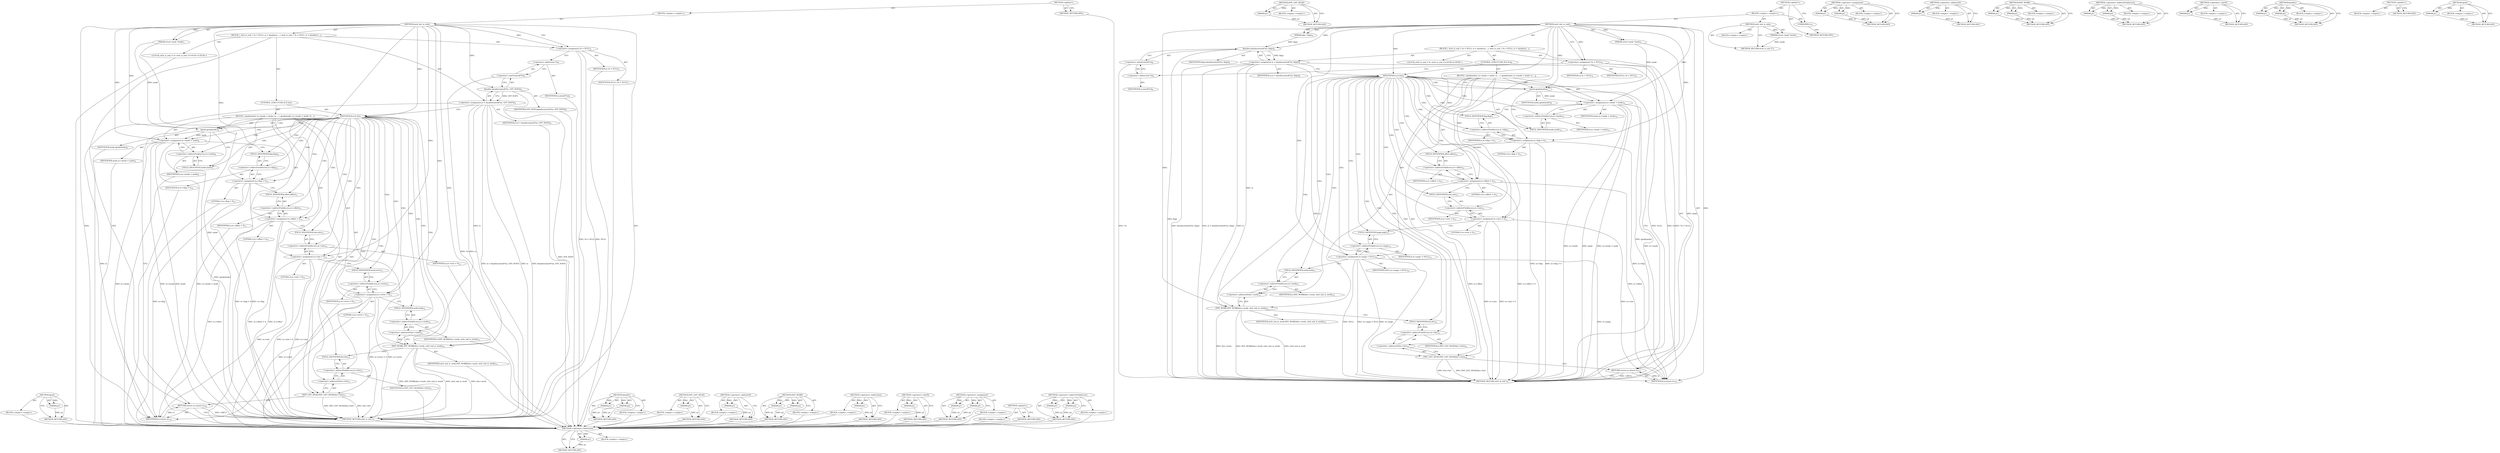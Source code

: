 digraph "igrab" {
vulnerable_106 [label=<(METHOD,igrab)>];
vulnerable_107 [label=<(PARAM,p1)>];
vulnerable_108 [label=<(BLOCK,&lt;empty&gt;,&lt;empty&gt;)>];
vulnerable_109 [label=<(METHOD_RETURN,ANY)>];
vulnerable_6 [label=<(METHOD,&lt;global&gt;)<SUB>1</SUB>>];
vulnerable_7 [label=<(BLOCK,&lt;empty&gt;,&lt;empty&gt;)<SUB>1</SUB>>];
vulnerable_8 [label=<(METHOD,ext4_init_io_end)<SUB>1</SUB>>];
vulnerable_9 [label=<(PARAM,struct inode *inode)<SUB>1</SUB>>];
vulnerable_10 [label=<(BLOCK,{
 	ext4_io_end_t *io = NULL;
 
	io = kmalloc(s...,{
 	ext4_io_end_t *io = NULL;
 
	io = kmalloc(s...)<SUB>2</SUB>>];
vulnerable_11 [label="<(LOCAL,ext4_io_end_t* io: ext4_io_end_t*)<SUB>3</SUB>>"];
vulnerable_12 [label=<(&lt;operator&gt;.assignment,*io = NULL)<SUB>3</SUB>>];
vulnerable_13 [label=<(IDENTIFIER,io,*io = NULL)<SUB>3</SUB>>];
vulnerable_14 [label=<(IDENTIFIER,NULL,*io = NULL)<SUB>3</SUB>>];
vulnerable_15 [label=<(&lt;operator&gt;.assignment,io = kmalloc(sizeof(*io), GFP_NOFS))<SUB>5</SUB>>];
vulnerable_16 [label=<(IDENTIFIER,io,io = kmalloc(sizeof(*io), GFP_NOFS))<SUB>5</SUB>>];
vulnerable_17 [label=<(kmalloc,kmalloc(sizeof(*io), GFP_NOFS))<SUB>5</SUB>>];
vulnerable_18 [label=<(&lt;operator&gt;.sizeOf,sizeof(*io))<SUB>5</SUB>>];
vulnerable_19 [label=<(&lt;operator&gt;.indirection,*io)<SUB>5</SUB>>];
vulnerable_20 [label=<(IDENTIFIER,io,sizeof(*io))<SUB>5</SUB>>];
vulnerable_21 [label=<(IDENTIFIER,GFP_NOFS,kmalloc(sizeof(*io), GFP_NOFS))<SUB>5</SUB>>];
vulnerable_22 [label=<(CONTROL_STRUCTURE,IF,if (io))<SUB>7</SUB>>];
vulnerable_23 [label=<(IDENTIFIER,io,if (io))<SUB>7</SUB>>];
vulnerable_24 [label=<(BLOCK,{
 		igrab(inode);
 		io-&gt;inode = inode;
 		io-...,{
 		igrab(inode);
 		io-&gt;inode = inode;
 		io-...)<SUB>7</SUB>>];
vulnerable_25 [label=<(igrab,igrab(inode))<SUB>8</SUB>>];
vulnerable_26 [label=<(IDENTIFIER,inode,igrab(inode))<SUB>8</SUB>>];
vulnerable_27 [label=<(&lt;operator&gt;.assignment,io-&gt;inode = inode)<SUB>9</SUB>>];
vulnerable_28 [label=<(&lt;operator&gt;.indirectFieldAccess,io-&gt;inode)<SUB>9</SUB>>];
vulnerable_29 [label=<(IDENTIFIER,io,io-&gt;inode = inode)<SUB>9</SUB>>];
vulnerable_30 [label=<(FIELD_IDENTIFIER,inode,inode)<SUB>9</SUB>>];
vulnerable_31 [label=<(IDENTIFIER,inode,io-&gt;inode = inode)<SUB>9</SUB>>];
vulnerable_32 [label=<(&lt;operator&gt;.assignment,io-&gt;flag = 0)<SUB>10</SUB>>];
vulnerable_33 [label=<(&lt;operator&gt;.indirectFieldAccess,io-&gt;flag)<SUB>10</SUB>>];
vulnerable_34 [label=<(IDENTIFIER,io,io-&gt;flag = 0)<SUB>10</SUB>>];
vulnerable_35 [label=<(FIELD_IDENTIFIER,flag,flag)<SUB>10</SUB>>];
vulnerable_36 [label=<(LITERAL,0,io-&gt;flag = 0)<SUB>10</SUB>>];
vulnerable_37 [label=<(&lt;operator&gt;.assignment,io-&gt;offset = 0)<SUB>11</SUB>>];
vulnerable_38 [label=<(&lt;operator&gt;.indirectFieldAccess,io-&gt;offset)<SUB>11</SUB>>];
vulnerable_39 [label=<(IDENTIFIER,io,io-&gt;offset = 0)<SUB>11</SUB>>];
vulnerable_40 [label=<(FIELD_IDENTIFIER,offset,offset)<SUB>11</SUB>>];
vulnerable_41 [label=<(LITERAL,0,io-&gt;offset = 0)<SUB>11</SUB>>];
vulnerable_42 [label=<(&lt;operator&gt;.assignment,io-&gt;size = 0)<SUB>12</SUB>>];
vulnerable_43 [label=<(&lt;operator&gt;.indirectFieldAccess,io-&gt;size)<SUB>12</SUB>>];
vulnerable_44 [label=<(IDENTIFIER,io,io-&gt;size = 0)<SUB>12</SUB>>];
vulnerable_45 [label=<(FIELD_IDENTIFIER,size,size)<SUB>12</SUB>>];
vulnerable_46 [label=<(LITERAL,0,io-&gt;size = 0)<SUB>12</SUB>>];
vulnerable_47 [label=<(&lt;operator&gt;.assignment,io-&gt;error = 0)<SUB>13</SUB>>];
vulnerable_48 [label=<(&lt;operator&gt;.indirectFieldAccess,io-&gt;error)<SUB>13</SUB>>];
vulnerable_49 [label=<(IDENTIFIER,io,io-&gt;error = 0)<SUB>13</SUB>>];
vulnerable_50 [label=<(FIELD_IDENTIFIER,error,error)<SUB>13</SUB>>];
vulnerable_51 [label=<(LITERAL,0,io-&gt;error = 0)<SUB>13</SUB>>];
vulnerable_52 [label=<(INIT_WORK,INIT_WORK(&amp;io-&gt;work, ext4_end_io_work))<SUB>14</SUB>>];
vulnerable_53 [label=<(&lt;operator&gt;.addressOf,&amp;io-&gt;work)<SUB>14</SUB>>];
vulnerable_54 [label=<(&lt;operator&gt;.indirectFieldAccess,io-&gt;work)<SUB>14</SUB>>];
vulnerable_55 [label=<(IDENTIFIER,io,INIT_WORK(&amp;io-&gt;work, ext4_end_io_work))<SUB>14</SUB>>];
vulnerable_56 [label=<(FIELD_IDENTIFIER,work,work)<SUB>14</SUB>>];
vulnerable_57 [label=<(IDENTIFIER,ext4_end_io_work,INIT_WORK(&amp;io-&gt;work, ext4_end_io_work))<SUB>14</SUB>>];
vulnerable_58 [label=<(INIT_LIST_HEAD,INIT_LIST_HEAD(&amp;io-&gt;list))<SUB>15</SUB>>];
vulnerable_59 [label=<(&lt;operator&gt;.addressOf,&amp;io-&gt;list)<SUB>15</SUB>>];
vulnerable_60 [label=<(&lt;operator&gt;.indirectFieldAccess,io-&gt;list)<SUB>15</SUB>>];
vulnerable_61 [label=<(IDENTIFIER,io,INIT_LIST_HEAD(&amp;io-&gt;list))<SUB>15</SUB>>];
vulnerable_62 [label=<(FIELD_IDENTIFIER,list,list)<SUB>15</SUB>>];
vulnerable_63 [label=<(RETURN,return io;,return io;)<SUB>18</SUB>>];
vulnerable_64 [label=<(IDENTIFIER,io,return io;)<SUB>18</SUB>>];
vulnerable_65 [label=<(METHOD_RETURN,ext4_io_end_t)<SUB>1</SUB>>];
vulnerable_67 [label=<(METHOD_RETURN,ANY)<SUB>1</SUB>>];
vulnerable_93 [label=<(METHOD,kmalloc)>];
vulnerable_94 [label=<(PARAM,p1)>];
vulnerable_95 [label=<(PARAM,p2)>];
vulnerable_96 [label=<(BLOCK,&lt;empty&gt;,&lt;empty&gt;)>];
vulnerable_97 [label=<(METHOD_RETURN,ANY)>];
vulnerable_124 [label=<(METHOD,INIT_LIST_HEAD)>];
vulnerable_125 [label=<(PARAM,p1)>];
vulnerable_126 [label=<(BLOCK,&lt;empty&gt;,&lt;empty&gt;)>];
vulnerable_127 [label=<(METHOD_RETURN,ANY)>];
vulnerable_120 [label=<(METHOD,&lt;operator&gt;.addressOf)>];
vulnerable_121 [label=<(PARAM,p1)>];
vulnerable_122 [label=<(BLOCK,&lt;empty&gt;,&lt;empty&gt;)>];
vulnerable_123 [label=<(METHOD_RETURN,ANY)>];
vulnerable_115 [label=<(METHOD,INIT_WORK)>];
vulnerable_116 [label=<(PARAM,p1)>];
vulnerable_117 [label=<(PARAM,p2)>];
vulnerable_118 [label=<(BLOCK,&lt;empty&gt;,&lt;empty&gt;)>];
vulnerable_119 [label=<(METHOD_RETURN,ANY)>];
vulnerable_102 [label=<(METHOD,&lt;operator&gt;.indirection)>];
vulnerable_103 [label=<(PARAM,p1)>];
vulnerable_104 [label=<(BLOCK,&lt;empty&gt;,&lt;empty&gt;)>];
vulnerable_105 [label=<(METHOD_RETURN,ANY)>];
vulnerable_98 [label=<(METHOD,&lt;operator&gt;.sizeOf)>];
vulnerable_99 [label=<(PARAM,p1)>];
vulnerable_100 [label=<(BLOCK,&lt;empty&gt;,&lt;empty&gt;)>];
vulnerable_101 [label=<(METHOD_RETURN,ANY)>];
vulnerable_88 [label=<(METHOD,&lt;operator&gt;.assignment)>];
vulnerable_89 [label=<(PARAM,p1)>];
vulnerable_90 [label=<(PARAM,p2)>];
vulnerable_91 [label=<(BLOCK,&lt;empty&gt;,&lt;empty&gt;)>];
vulnerable_92 [label=<(METHOD_RETURN,ANY)>];
vulnerable_82 [label=<(METHOD,&lt;global&gt;)<SUB>1</SUB>>];
vulnerable_83 [label=<(BLOCK,&lt;empty&gt;,&lt;empty&gt;)>];
vulnerable_84 [label=<(METHOD_RETURN,ANY)>];
vulnerable_110 [label=<(METHOD,&lt;operator&gt;.indirectFieldAccess)>];
vulnerable_111 [label=<(PARAM,p1)>];
vulnerable_112 [label=<(PARAM,p2)>];
vulnerable_113 [label=<(BLOCK,&lt;empty&gt;,&lt;empty&gt;)>];
vulnerable_114 [label=<(METHOD_RETURN,ANY)>];
fixed_111 [label=<(METHOD,&lt;operator&gt;.indirection)>];
fixed_112 [label=<(PARAM,p1)>];
fixed_113 [label=<(BLOCK,&lt;empty&gt;,&lt;empty&gt;)>];
fixed_114 [label=<(METHOD_RETURN,ANY)>];
fixed_133 [label=<(METHOD,INIT_LIST_HEAD)>];
fixed_134 [label=<(PARAM,p1)>];
fixed_135 [label=<(BLOCK,&lt;empty&gt;,&lt;empty&gt;)>];
fixed_136 [label=<(METHOD_RETURN,ANY)>];
fixed_6 [label=<(METHOD,&lt;global&gt;)<SUB>1</SUB>>];
fixed_7 [label=<(BLOCK,&lt;empty&gt;,&lt;empty&gt;)<SUB>1</SUB>>];
fixed_8 [label=<(METHOD,ext4_init_io_end)<SUB>1</SUB>>];
fixed_9 [label=<(PARAM,struct inode *inode)<SUB>1</SUB>>];
fixed_10 [label=<(BLOCK,&lt;empty&gt;,&lt;empty&gt;)>];
fixed_11 [label=<(METHOD_RETURN,ext4_io_end_t*)<SUB>1</SUB>>];
fixed_13 [label=<(UNKNOWN,),))<SUB>1</SUB>>];
fixed_14 [label=<(METHOD,ext4_init_io_end)<SUB>2</SUB>>];
fixed_15 [label=<(PARAM,struct inode *inode)<SUB>2</SUB>>];
fixed_16 [label=<(PARAM,gfp_t flags)<SUB>2</SUB>>];
fixed_17 [label=<(BLOCK,{
 	ext4_io_end_t *io = NULL;
 
	io = kmalloc(s...,{
 	ext4_io_end_t *io = NULL;
 
	io = kmalloc(s...)<SUB>3</SUB>>];
fixed_18 [label="<(LOCAL,ext4_io_end_t* io: ext4_io_end_t*)<SUB>4</SUB>>"];
fixed_19 [label=<(&lt;operator&gt;.assignment,*io = NULL)<SUB>4</SUB>>];
fixed_20 [label=<(IDENTIFIER,io,*io = NULL)<SUB>4</SUB>>];
fixed_21 [label=<(IDENTIFIER,NULL,*io = NULL)<SUB>4</SUB>>];
fixed_22 [label=<(&lt;operator&gt;.assignment,io = kmalloc(sizeof(*io), flags))<SUB>6</SUB>>];
fixed_23 [label=<(IDENTIFIER,io,io = kmalloc(sizeof(*io), flags))<SUB>6</SUB>>];
fixed_24 [label=<(kmalloc,kmalloc(sizeof(*io), flags))<SUB>6</SUB>>];
fixed_25 [label=<(&lt;operator&gt;.sizeOf,sizeof(*io))<SUB>6</SUB>>];
fixed_26 [label=<(&lt;operator&gt;.indirection,*io)<SUB>6</SUB>>];
fixed_27 [label=<(IDENTIFIER,io,sizeof(*io))<SUB>6</SUB>>];
fixed_28 [label=<(IDENTIFIER,flags,kmalloc(sizeof(*io), flags))<SUB>6</SUB>>];
fixed_29 [label=<(CONTROL_STRUCTURE,IF,if (io))<SUB>8</SUB>>];
fixed_30 [label=<(IDENTIFIER,io,if (io))<SUB>8</SUB>>];
fixed_31 [label=<(BLOCK,{
 		igrab(inode);
 		io-&gt;inode = inode;
 		io-...,{
 		igrab(inode);
 		io-&gt;inode = inode;
 		io-...)<SUB>8</SUB>>];
fixed_32 [label=<(igrab,igrab(inode))<SUB>9</SUB>>];
fixed_33 [label=<(IDENTIFIER,inode,igrab(inode))<SUB>9</SUB>>];
fixed_34 [label=<(&lt;operator&gt;.assignment,io-&gt;inode = inode)<SUB>10</SUB>>];
fixed_35 [label=<(&lt;operator&gt;.indirectFieldAccess,io-&gt;inode)<SUB>10</SUB>>];
fixed_36 [label=<(IDENTIFIER,io,io-&gt;inode = inode)<SUB>10</SUB>>];
fixed_37 [label=<(FIELD_IDENTIFIER,inode,inode)<SUB>10</SUB>>];
fixed_38 [label=<(IDENTIFIER,inode,io-&gt;inode = inode)<SUB>10</SUB>>];
fixed_39 [label=<(&lt;operator&gt;.assignment,io-&gt;flag = 0)<SUB>11</SUB>>];
fixed_40 [label=<(&lt;operator&gt;.indirectFieldAccess,io-&gt;flag)<SUB>11</SUB>>];
fixed_41 [label=<(IDENTIFIER,io,io-&gt;flag = 0)<SUB>11</SUB>>];
fixed_42 [label=<(FIELD_IDENTIFIER,flag,flag)<SUB>11</SUB>>];
fixed_43 [label=<(LITERAL,0,io-&gt;flag = 0)<SUB>11</SUB>>];
fixed_44 [label=<(&lt;operator&gt;.assignment,io-&gt;offset = 0)<SUB>12</SUB>>];
fixed_45 [label=<(&lt;operator&gt;.indirectFieldAccess,io-&gt;offset)<SUB>12</SUB>>];
fixed_46 [label=<(IDENTIFIER,io,io-&gt;offset = 0)<SUB>12</SUB>>];
fixed_47 [label=<(FIELD_IDENTIFIER,offset,offset)<SUB>12</SUB>>];
fixed_48 [label=<(LITERAL,0,io-&gt;offset = 0)<SUB>12</SUB>>];
fixed_49 [label=<(&lt;operator&gt;.assignment,io-&gt;size = 0)<SUB>13</SUB>>];
fixed_50 [label=<(&lt;operator&gt;.indirectFieldAccess,io-&gt;size)<SUB>13</SUB>>];
fixed_51 [label=<(IDENTIFIER,io,io-&gt;size = 0)<SUB>13</SUB>>];
fixed_52 [label=<(FIELD_IDENTIFIER,size,size)<SUB>13</SUB>>];
fixed_53 [label=<(LITERAL,0,io-&gt;size = 0)<SUB>13</SUB>>];
fixed_54 [label=<(&lt;operator&gt;.assignment,io-&gt;page = NULL)<SUB>14</SUB>>];
fixed_55 [label=<(&lt;operator&gt;.indirectFieldAccess,io-&gt;page)<SUB>14</SUB>>];
fixed_56 [label=<(IDENTIFIER,io,io-&gt;page = NULL)<SUB>14</SUB>>];
fixed_57 [label=<(FIELD_IDENTIFIER,page,page)<SUB>14</SUB>>];
fixed_58 [label=<(IDENTIFIER,NULL,io-&gt;page = NULL)<SUB>14</SUB>>];
fixed_59 [label=<(INIT_WORK,INIT_WORK(&amp;io-&gt;work, ext4_end_io_work))<SUB>15</SUB>>];
fixed_60 [label=<(&lt;operator&gt;.addressOf,&amp;io-&gt;work)<SUB>15</SUB>>];
fixed_61 [label=<(&lt;operator&gt;.indirectFieldAccess,io-&gt;work)<SUB>15</SUB>>];
fixed_62 [label=<(IDENTIFIER,io,INIT_WORK(&amp;io-&gt;work, ext4_end_io_work))<SUB>15</SUB>>];
fixed_63 [label=<(FIELD_IDENTIFIER,work,work)<SUB>15</SUB>>];
fixed_64 [label=<(IDENTIFIER,ext4_end_io_work,INIT_WORK(&amp;io-&gt;work, ext4_end_io_work))<SUB>15</SUB>>];
fixed_65 [label=<(INIT_LIST_HEAD,INIT_LIST_HEAD(&amp;io-&gt;list))<SUB>16</SUB>>];
fixed_66 [label=<(&lt;operator&gt;.addressOf,&amp;io-&gt;list)<SUB>16</SUB>>];
fixed_67 [label=<(&lt;operator&gt;.indirectFieldAccess,io-&gt;list)<SUB>16</SUB>>];
fixed_68 [label=<(IDENTIFIER,io,INIT_LIST_HEAD(&amp;io-&gt;list))<SUB>16</SUB>>];
fixed_69 [label=<(FIELD_IDENTIFIER,list,list)<SUB>16</SUB>>];
fixed_70 [label=<(RETURN,return io;,return io;)<SUB>19</SUB>>];
fixed_71 [label=<(IDENTIFIER,io,return io;)<SUB>19</SUB>>];
fixed_72 [label=<(METHOD_RETURN,ext4_io_end_t)<SUB>2</SUB>>];
fixed_74 [label=<(METHOD_RETURN,ANY)<SUB>1</SUB>>];
fixed_97 [label=<(METHOD,&lt;operator&gt;.assignment)>];
fixed_98 [label=<(PARAM,p1)>];
fixed_99 [label=<(PARAM,p2)>];
fixed_100 [label=<(BLOCK,&lt;empty&gt;,&lt;empty&gt;)>];
fixed_101 [label=<(METHOD_RETURN,ANY)>];
fixed_129 [label=<(METHOD,&lt;operator&gt;.addressOf)>];
fixed_130 [label=<(PARAM,p1)>];
fixed_131 [label=<(BLOCK,&lt;empty&gt;,&lt;empty&gt;)>];
fixed_132 [label=<(METHOD_RETURN,ANY)>];
fixed_124 [label=<(METHOD,INIT_WORK)>];
fixed_125 [label=<(PARAM,p1)>];
fixed_126 [label=<(PARAM,p2)>];
fixed_127 [label=<(BLOCK,&lt;empty&gt;,&lt;empty&gt;)>];
fixed_128 [label=<(METHOD_RETURN,ANY)>];
fixed_119 [label=<(METHOD,&lt;operator&gt;.indirectFieldAccess)>];
fixed_120 [label=<(PARAM,p1)>];
fixed_121 [label=<(PARAM,p2)>];
fixed_122 [label=<(BLOCK,&lt;empty&gt;,&lt;empty&gt;)>];
fixed_123 [label=<(METHOD_RETURN,ANY)>];
fixed_107 [label=<(METHOD,&lt;operator&gt;.sizeOf)>];
fixed_108 [label=<(PARAM,p1)>];
fixed_109 [label=<(BLOCK,&lt;empty&gt;,&lt;empty&gt;)>];
fixed_110 [label=<(METHOD_RETURN,ANY)>];
fixed_102 [label=<(METHOD,kmalloc)>];
fixed_103 [label=<(PARAM,p1)>];
fixed_104 [label=<(PARAM,p2)>];
fixed_105 [label=<(BLOCK,&lt;empty&gt;,&lt;empty&gt;)>];
fixed_106 [label=<(METHOD_RETURN,ANY)>];
fixed_91 [label=<(METHOD,&lt;global&gt;)<SUB>1</SUB>>];
fixed_92 [label=<(BLOCK,&lt;empty&gt;,&lt;empty&gt;)>];
fixed_93 [label=<(METHOD_RETURN,ANY)>];
fixed_115 [label=<(METHOD,igrab)>];
fixed_116 [label=<(PARAM,p1)>];
fixed_117 [label=<(BLOCK,&lt;empty&gt;,&lt;empty&gt;)>];
fixed_118 [label=<(METHOD_RETURN,ANY)>];
vulnerable_106 -> vulnerable_107  [key=0, label="AST: "];
vulnerable_106 -> vulnerable_107  [key=1, label="DDG: "];
vulnerable_106 -> vulnerable_108  [key=0, label="AST: "];
vulnerable_106 -> vulnerable_109  [key=0, label="AST: "];
vulnerable_106 -> vulnerable_109  [key=1, label="CFG: "];
vulnerable_107 -> vulnerable_109  [key=0, label="DDG: p1"];
vulnerable_108 -> fixed_111  [key=0];
vulnerable_109 -> fixed_111  [key=0];
vulnerable_6 -> vulnerable_7  [key=0, label="AST: "];
vulnerable_6 -> vulnerable_67  [key=0, label="AST: "];
vulnerable_6 -> vulnerable_67  [key=1, label="CFG: "];
vulnerable_7 -> vulnerable_8  [key=0, label="AST: "];
vulnerable_8 -> vulnerable_9  [key=0, label="AST: "];
vulnerable_8 -> vulnerable_9  [key=1, label="DDG: "];
vulnerable_8 -> vulnerable_10  [key=0, label="AST: "];
vulnerable_8 -> vulnerable_65  [key=0, label="AST: "];
vulnerable_8 -> vulnerable_12  [key=0, label="CFG: "];
vulnerable_8 -> vulnerable_12  [key=1, label="DDG: "];
vulnerable_8 -> vulnerable_23  [key=0, label="DDG: "];
vulnerable_8 -> vulnerable_64  [key=0, label="DDG: "];
vulnerable_8 -> vulnerable_17  [key=0, label="DDG: "];
vulnerable_8 -> vulnerable_27  [key=0, label="DDG: "];
vulnerable_8 -> vulnerable_32  [key=0, label="DDG: "];
vulnerable_8 -> vulnerable_37  [key=0, label="DDG: "];
vulnerable_8 -> vulnerable_42  [key=0, label="DDG: "];
vulnerable_8 -> vulnerable_47  [key=0, label="DDG: "];
vulnerable_8 -> vulnerable_25  [key=0, label="DDG: "];
vulnerable_8 -> vulnerable_52  [key=0, label="DDG: "];
vulnerable_9 -> vulnerable_65  [key=0, label="DDG: inode"];
vulnerable_9 -> vulnerable_25  [key=0, label="DDG: inode"];
vulnerable_10 -> vulnerable_11  [key=0, label="AST: "];
vulnerable_10 -> vulnerable_12  [key=0, label="AST: "];
vulnerable_10 -> vulnerable_15  [key=0, label="AST: "];
vulnerable_10 -> vulnerable_22  [key=0, label="AST: "];
vulnerable_10 -> vulnerable_63  [key=0, label="AST: "];
vulnerable_11 -> fixed_111  [key=0];
vulnerable_12 -> vulnerable_13  [key=0, label="AST: "];
vulnerable_12 -> vulnerable_14  [key=0, label="AST: "];
vulnerable_12 -> vulnerable_19  [key=0, label="CFG: "];
vulnerable_12 -> vulnerable_65  [key=0, label="DDG: *io = NULL"];
vulnerable_12 -> vulnerable_65  [key=1, label="DDG: NULL"];
vulnerable_13 -> fixed_111  [key=0];
vulnerable_14 -> fixed_111  [key=0];
vulnerable_15 -> vulnerable_16  [key=0, label="AST: "];
vulnerable_15 -> vulnerable_17  [key=0, label="AST: "];
vulnerable_15 -> vulnerable_23  [key=0, label="CFG: "];
vulnerable_15 -> vulnerable_65  [key=0, label="DDG: io"];
vulnerable_15 -> vulnerable_65  [key=1, label="DDG: kmalloc(sizeof(*io), GFP_NOFS)"];
vulnerable_15 -> vulnerable_65  [key=2, label="DDG: io = kmalloc(sizeof(*io), GFP_NOFS)"];
vulnerable_15 -> vulnerable_64  [key=0, label="DDG: io"];
vulnerable_15 -> vulnerable_52  [key=0, label="DDG: io"];
vulnerable_15 -> vulnerable_58  [key=0, label="DDG: io"];
vulnerable_16 -> fixed_111  [key=0];
vulnerable_17 -> vulnerable_18  [key=0, label="AST: "];
vulnerable_17 -> vulnerable_21  [key=0, label="AST: "];
vulnerable_17 -> vulnerable_15  [key=0, label="CFG: "];
vulnerable_17 -> vulnerable_15  [key=1, label="DDG: GFP_NOFS"];
vulnerable_17 -> vulnerable_65  [key=0, label="DDG: GFP_NOFS"];
vulnerable_18 -> vulnerable_19  [key=0, label="AST: "];
vulnerable_18 -> vulnerable_17  [key=0, label="CFG: "];
vulnerable_18 -> vulnerable_65  [key=0, label="DDG: *io"];
vulnerable_19 -> vulnerable_20  [key=0, label="AST: "];
vulnerable_19 -> vulnerable_18  [key=0, label="CFG: "];
vulnerable_20 -> fixed_111  [key=0];
vulnerable_21 -> fixed_111  [key=0];
vulnerable_22 -> vulnerable_23  [key=0, label="AST: "];
vulnerable_22 -> vulnerable_24  [key=0, label="AST: "];
vulnerable_23 -> vulnerable_25  [key=0, label="CFG: "];
vulnerable_23 -> vulnerable_25  [key=1, label="CDG: "];
vulnerable_23 -> vulnerable_63  [key=0, label="CFG: "];
vulnerable_23 -> vulnerable_47  [key=0, label="CDG: "];
vulnerable_23 -> vulnerable_30  [key=0, label="CDG: "];
vulnerable_23 -> vulnerable_48  [key=0, label="CDG: "];
vulnerable_23 -> vulnerable_32  [key=0, label="CDG: "];
vulnerable_23 -> vulnerable_58  [key=0, label="CDG: "];
vulnerable_23 -> vulnerable_60  [key=0, label="CDG: "];
vulnerable_23 -> vulnerable_33  [key=0, label="CDG: "];
vulnerable_23 -> vulnerable_42  [key=0, label="CDG: "];
vulnerable_23 -> vulnerable_28  [key=0, label="CDG: "];
vulnerable_23 -> vulnerable_52  [key=0, label="CDG: "];
vulnerable_23 -> vulnerable_37  [key=0, label="CDG: "];
vulnerable_23 -> vulnerable_53  [key=0, label="CDG: "];
vulnerable_23 -> vulnerable_38  [key=0, label="CDG: "];
vulnerable_23 -> vulnerable_56  [key=0, label="CDG: "];
vulnerable_23 -> vulnerable_45  [key=0, label="CDG: "];
vulnerable_23 -> vulnerable_27  [key=0, label="CDG: "];
vulnerable_23 -> vulnerable_40  [key=0, label="CDG: "];
vulnerable_23 -> vulnerable_50  [key=0, label="CDG: "];
vulnerable_23 -> vulnerable_59  [key=0, label="CDG: "];
vulnerable_23 -> vulnerable_35  [key=0, label="CDG: "];
vulnerable_23 -> vulnerable_54  [key=0, label="CDG: "];
vulnerable_23 -> vulnerable_62  [key=0, label="CDG: "];
vulnerable_23 -> vulnerable_43  [key=0, label="CDG: "];
vulnerable_24 -> vulnerable_25  [key=0, label="AST: "];
vulnerable_24 -> vulnerable_27  [key=0, label="AST: "];
vulnerable_24 -> vulnerable_32  [key=0, label="AST: "];
vulnerable_24 -> vulnerable_37  [key=0, label="AST: "];
vulnerable_24 -> vulnerable_42  [key=0, label="AST: "];
vulnerable_24 -> vulnerable_47  [key=0, label="AST: "];
vulnerable_24 -> vulnerable_52  [key=0, label="AST: "];
vulnerable_24 -> vulnerable_58  [key=0, label="AST: "];
vulnerable_25 -> vulnerable_26  [key=0, label="AST: "];
vulnerable_25 -> vulnerable_30  [key=0, label="CFG: "];
vulnerable_25 -> vulnerable_65  [key=0, label="DDG: igrab(inode)"];
vulnerable_25 -> vulnerable_27  [key=0, label="DDG: inode"];
vulnerable_26 -> fixed_111  [key=0];
vulnerable_27 -> vulnerable_28  [key=0, label="AST: "];
vulnerable_27 -> vulnerable_31  [key=0, label="AST: "];
vulnerable_27 -> vulnerable_35  [key=0, label="CFG: "];
vulnerable_27 -> vulnerable_65  [key=0, label="DDG: io-&gt;inode"];
vulnerable_27 -> vulnerable_65  [key=1, label="DDG: inode"];
vulnerable_27 -> vulnerable_65  [key=2, label="DDG: io-&gt;inode = inode"];
vulnerable_27 -> vulnerable_64  [key=0, label="DDG: io-&gt;inode"];
vulnerable_28 -> vulnerable_29  [key=0, label="AST: "];
vulnerable_28 -> vulnerable_30  [key=0, label="AST: "];
vulnerable_28 -> vulnerable_27  [key=0, label="CFG: "];
vulnerable_29 -> fixed_111  [key=0];
vulnerable_30 -> vulnerable_28  [key=0, label="CFG: "];
vulnerable_31 -> fixed_111  [key=0];
vulnerable_32 -> vulnerable_33  [key=0, label="AST: "];
vulnerable_32 -> vulnerable_36  [key=0, label="AST: "];
vulnerable_32 -> vulnerable_40  [key=0, label="CFG: "];
vulnerable_32 -> vulnerable_65  [key=0, label="DDG: io-&gt;flag"];
vulnerable_32 -> vulnerable_65  [key=1, label="DDG: io-&gt;flag = 0"];
vulnerable_32 -> vulnerable_64  [key=0, label="DDG: io-&gt;flag"];
vulnerable_33 -> vulnerable_34  [key=0, label="AST: "];
vulnerable_33 -> vulnerable_35  [key=0, label="AST: "];
vulnerable_33 -> vulnerable_32  [key=0, label="CFG: "];
vulnerable_34 -> fixed_111  [key=0];
vulnerable_35 -> vulnerable_33  [key=0, label="CFG: "];
vulnerable_36 -> fixed_111  [key=0];
vulnerable_37 -> vulnerable_38  [key=0, label="AST: "];
vulnerable_37 -> vulnerable_41  [key=0, label="AST: "];
vulnerable_37 -> vulnerable_45  [key=0, label="CFG: "];
vulnerable_37 -> vulnerable_65  [key=0, label="DDG: io-&gt;offset"];
vulnerable_37 -> vulnerable_65  [key=1, label="DDG: io-&gt;offset = 0"];
vulnerable_37 -> vulnerable_64  [key=0, label="DDG: io-&gt;offset"];
vulnerable_38 -> vulnerable_39  [key=0, label="AST: "];
vulnerable_38 -> vulnerable_40  [key=0, label="AST: "];
vulnerable_38 -> vulnerable_37  [key=0, label="CFG: "];
vulnerable_39 -> fixed_111  [key=0];
vulnerable_40 -> vulnerable_38  [key=0, label="CFG: "];
vulnerable_41 -> fixed_111  [key=0];
vulnerable_42 -> vulnerable_43  [key=0, label="AST: "];
vulnerable_42 -> vulnerable_46  [key=0, label="AST: "];
vulnerable_42 -> vulnerable_50  [key=0, label="CFG: "];
vulnerable_42 -> vulnerable_65  [key=0, label="DDG: io-&gt;size"];
vulnerable_42 -> vulnerable_65  [key=1, label="DDG: io-&gt;size = 0"];
vulnerable_42 -> vulnerable_64  [key=0, label="DDG: io-&gt;size"];
vulnerable_43 -> vulnerable_44  [key=0, label="AST: "];
vulnerable_43 -> vulnerable_45  [key=0, label="AST: "];
vulnerable_43 -> vulnerable_42  [key=0, label="CFG: "];
vulnerable_44 -> fixed_111  [key=0];
vulnerable_45 -> vulnerable_43  [key=0, label="CFG: "];
vulnerable_46 -> fixed_111  [key=0];
vulnerable_47 -> vulnerable_48  [key=0, label="AST: "];
vulnerable_47 -> vulnerable_51  [key=0, label="AST: "];
vulnerable_47 -> vulnerable_56  [key=0, label="CFG: "];
vulnerable_47 -> vulnerable_65  [key=0, label="DDG: io-&gt;error"];
vulnerable_47 -> vulnerable_65  [key=1, label="DDG: io-&gt;error = 0"];
vulnerable_47 -> vulnerable_64  [key=0, label="DDG: io-&gt;error"];
vulnerable_48 -> vulnerable_49  [key=0, label="AST: "];
vulnerable_48 -> vulnerable_50  [key=0, label="AST: "];
vulnerable_48 -> vulnerable_47  [key=0, label="CFG: "];
vulnerable_49 -> fixed_111  [key=0];
vulnerable_50 -> vulnerable_48  [key=0, label="CFG: "];
vulnerable_51 -> fixed_111  [key=0];
vulnerable_52 -> vulnerable_53  [key=0, label="AST: "];
vulnerable_52 -> vulnerable_57  [key=0, label="AST: "];
vulnerable_52 -> vulnerable_62  [key=0, label="CFG: "];
vulnerable_52 -> vulnerable_65  [key=0, label="DDG: &amp;io-&gt;work"];
vulnerable_52 -> vulnerable_65  [key=1, label="DDG: INIT_WORK(&amp;io-&gt;work, ext4_end_io_work)"];
vulnerable_52 -> vulnerable_65  [key=2, label="DDG: ext4_end_io_work"];
vulnerable_53 -> vulnerable_54  [key=0, label="AST: "];
vulnerable_53 -> vulnerable_52  [key=0, label="CFG: "];
vulnerable_54 -> vulnerable_55  [key=0, label="AST: "];
vulnerable_54 -> vulnerable_56  [key=0, label="AST: "];
vulnerable_54 -> vulnerable_53  [key=0, label="CFG: "];
vulnerable_55 -> fixed_111  [key=0];
vulnerable_56 -> vulnerable_54  [key=0, label="CFG: "];
vulnerable_57 -> fixed_111  [key=0];
vulnerable_58 -> vulnerable_59  [key=0, label="AST: "];
vulnerable_58 -> vulnerable_63  [key=0, label="CFG: "];
vulnerable_58 -> vulnerable_65  [key=0, label="DDG: &amp;io-&gt;list"];
vulnerable_58 -> vulnerable_65  [key=1, label="DDG: INIT_LIST_HEAD(&amp;io-&gt;list)"];
vulnerable_59 -> vulnerable_60  [key=0, label="AST: "];
vulnerable_59 -> vulnerable_58  [key=0, label="CFG: "];
vulnerable_60 -> vulnerable_61  [key=0, label="AST: "];
vulnerable_60 -> vulnerable_62  [key=0, label="AST: "];
vulnerable_60 -> vulnerable_59  [key=0, label="CFG: "];
vulnerable_61 -> fixed_111  [key=0];
vulnerable_62 -> vulnerable_60  [key=0, label="CFG: "];
vulnerable_63 -> vulnerable_64  [key=0, label="AST: "];
vulnerable_63 -> vulnerable_65  [key=0, label="CFG: "];
vulnerable_63 -> vulnerable_65  [key=1, label="DDG: &lt;RET&gt;"];
vulnerable_64 -> vulnerable_63  [key=0, label="DDG: io"];
vulnerable_65 -> fixed_111  [key=0];
vulnerable_67 -> fixed_111  [key=0];
vulnerable_93 -> vulnerable_94  [key=0, label="AST: "];
vulnerable_93 -> vulnerable_94  [key=1, label="DDG: "];
vulnerable_93 -> vulnerable_96  [key=0, label="AST: "];
vulnerable_93 -> vulnerable_95  [key=0, label="AST: "];
vulnerable_93 -> vulnerable_95  [key=1, label="DDG: "];
vulnerable_93 -> vulnerable_97  [key=0, label="AST: "];
vulnerable_93 -> vulnerable_97  [key=1, label="CFG: "];
vulnerable_94 -> vulnerable_97  [key=0, label="DDG: p1"];
vulnerable_95 -> vulnerable_97  [key=0, label="DDG: p2"];
vulnerable_96 -> fixed_111  [key=0];
vulnerable_97 -> fixed_111  [key=0];
vulnerable_124 -> vulnerable_125  [key=0, label="AST: "];
vulnerable_124 -> vulnerable_125  [key=1, label="DDG: "];
vulnerable_124 -> vulnerable_126  [key=0, label="AST: "];
vulnerable_124 -> vulnerable_127  [key=0, label="AST: "];
vulnerable_124 -> vulnerable_127  [key=1, label="CFG: "];
vulnerable_125 -> vulnerable_127  [key=0, label="DDG: p1"];
vulnerable_126 -> fixed_111  [key=0];
vulnerable_127 -> fixed_111  [key=0];
vulnerable_120 -> vulnerable_121  [key=0, label="AST: "];
vulnerable_120 -> vulnerable_121  [key=1, label="DDG: "];
vulnerable_120 -> vulnerable_122  [key=0, label="AST: "];
vulnerable_120 -> vulnerable_123  [key=0, label="AST: "];
vulnerable_120 -> vulnerable_123  [key=1, label="CFG: "];
vulnerable_121 -> vulnerable_123  [key=0, label="DDG: p1"];
vulnerable_122 -> fixed_111  [key=0];
vulnerable_123 -> fixed_111  [key=0];
vulnerable_115 -> vulnerable_116  [key=0, label="AST: "];
vulnerable_115 -> vulnerable_116  [key=1, label="DDG: "];
vulnerable_115 -> vulnerable_118  [key=0, label="AST: "];
vulnerable_115 -> vulnerable_117  [key=0, label="AST: "];
vulnerable_115 -> vulnerable_117  [key=1, label="DDG: "];
vulnerable_115 -> vulnerable_119  [key=0, label="AST: "];
vulnerable_115 -> vulnerable_119  [key=1, label="CFG: "];
vulnerable_116 -> vulnerable_119  [key=0, label="DDG: p1"];
vulnerable_117 -> vulnerable_119  [key=0, label="DDG: p2"];
vulnerable_118 -> fixed_111  [key=0];
vulnerable_119 -> fixed_111  [key=0];
vulnerable_102 -> vulnerable_103  [key=0, label="AST: "];
vulnerable_102 -> vulnerable_103  [key=1, label="DDG: "];
vulnerable_102 -> vulnerable_104  [key=0, label="AST: "];
vulnerable_102 -> vulnerable_105  [key=0, label="AST: "];
vulnerable_102 -> vulnerable_105  [key=1, label="CFG: "];
vulnerable_103 -> vulnerable_105  [key=0, label="DDG: p1"];
vulnerable_104 -> fixed_111  [key=0];
vulnerable_105 -> fixed_111  [key=0];
vulnerable_98 -> vulnerable_99  [key=0, label="AST: "];
vulnerable_98 -> vulnerable_99  [key=1, label="DDG: "];
vulnerable_98 -> vulnerable_100  [key=0, label="AST: "];
vulnerable_98 -> vulnerable_101  [key=0, label="AST: "];
vulnerable_98 -> vulnerable_101  [key=1, label="CFG: "];
vulnerable_99 -> vulnerable_101  [key=0, label="DDG: p1"];
vulnerable_100 -> fixed_111  [key=0];
vulnerable_101 -> fixed_111  [key=0];
vulnerable_88 -> vulnerable_89  [key=0, label="AST: "];
vulnerable_88 -> vulnerable_89  [key=1, label="DDG: "];
vulnerable_88 -> vulnerable_91  [key=0, label="AST: "];
vulnerable_88 -> vulnerable_90  [key=0, label="AST: "];
vulnerable_88 -> vulnerable_90  [key=1, label="DDG: "];
vulnerable_88 -> vulnerable_92  [key=0, label="AST: "];
vulnerable_88 -> vulnerable_92  [key=1, label="CFG: "];
vulnerable_89 -> vulnerable_92  [key=0, label="DDG: p1"];
vulnerable_90 -> vulnerable_92  [key=0, label="DDG: p2"];
vulnerable_91 -> fixed_111  [key=0];
vulnerable_92 -> fixed_111  [key=0];
vulnerable_82 -> vulnerable_83  [key=0, label="AST: "];
vulnerable_82 -> vulnerable_84  [key=0, label="AST: "];
vulnerable_82 -> vulnerable_84  [key=1, label="CFG: "];
vulnerable_83 -> fixed_111  [key=0];
vulnerable_84 -> fixed_111  [key=0];
vulnerable_110 -> vulnerable_111  [key=0, label="AST: "];
vulnerable_110 -> vulnerable_111  [key=1, label="DDG: "];
vulnerable_110 -> vulnerable_113  [key=0, label="AST: "];
vulnerable_110 -> vulnerable_112  [key=0, label="AST: "];
vulnerable_110 -> vulnerable_112  [key=1, label="DDG: "];
vulnerable_110 -> vulnerable_114  [key=0, label="AST: "];
vulnerable_110 -> vulnerable_114  [key=1, label="CFG: "];
vulnerable_111 -> vulnerable_114  [key=0, label="DDG: p1"];
vulnerable_112 -> vulnerable_114  [key=0, label="DDG: p2"];
vulnerable_113 -> fixed_111  [key=0];
vulnerable_114 -> fixed_111  [key=0];
fixed_111 -> fixed_112  [key=0, label="AST: "];
fixed_111 -> fixed_112  [key=1, label="DDG: "];
fixed_111 -> fixed_113  [key=0, label="AST: "];
fixed_111 -> fixed_114  [key=0, label="AST: "];
fixed_111 -> fixed_114  [key=1, label="CFG: "];
fixed_112 -> fixed_114  [key=0, label="DDG: p1"];
fixed_133 -> fixed_134  [key=0, label="AST: "];
fixed_133 -> fixed_134  [key=1, label="DDG: "];
fixed_133 -> fixed_135  [key=0, label="AST: "];
fixed_133 -> fixed_136  [key=0, label="AST: "];
fixed_133 -> fixed_136  [key=1, label="CFG: "];
fixed_134 -> fixed_136  [key=0, label="DDG: p1"];
fixed_6 -> fixed_7  [key=0, label="AST: "];
fixed_6 -> fixed_74  [key=0, label="AST: "];
fixed_6 -> fixed_13  [key=0, label="CFG: "];
fixed_7 -> fixed_8  [key=0, label="AST: "];
fixed_7 -> fixed_13  [key=0, label="AST: "];
fixed_7 -> fixed_14  [key=0, label="AST: "];
fixed_8 -> fixed_9  [key=0, label="AST: "];
fixed_8 -> fixed_9  [key=1, label="DDG: "];
fixed_8 -> fixed_10  [key=0, label="AST: "];
fixed_8 -> fixed_11  [key=0, label="AST: "];
fixed_8 -> fixed_11  [key=1, label="CFG: "];
fixed_9 -> fixed_11  [key=0, label="DDG: inode"];
fixed_13 -> fixed_74  [key=0, label="CFG: "];
fixed_14 -> fixed_15  [key=0, label="AST: "];
fixed_14 -> fixed_15  [key=1, label="DDG: "];
fixed_14 -> fixed_16  [key=0, label="AST: "];
fixed_14 -> fixed_16  [key=1, label="DDG: "];
fixed_14 -> fixed_17  [key=0, label="AST: "];
fixed_14 -> fixed_72  [key=0, label="AST: "];
fixed_14 -> fixed_19  [key=0, label="CFG: "];
fixed_14 -> fixed_19  [key=1, label="DDG: "];
fixed_14 -> fixed_30  [key=0, label="DDG: "];
fixed_14 -> fixed_71  [key=0, label="DDG: "];
fixed_14 -> fixed_24  [key=0, label="DDG: "];
fixed_14 -> fixed_34  [key=0, label="DDG: "];
fixed_14 -> fixed_39  [key=0, label="DDG: "];
fixed_14 -> fixed_44  [key=0, label="DDG: "];
fixed_14 -> fixed_49  [key=0, label="DDG: "];
fixed_14 -> fixed_54  [key=0, label="DDG: "];
fixed_14 -> fixed_32  [key=0, label="DDG: "];
fixed_14 -> fixed_59  [key=0, label="DDG: "];
fixed_15 -> fixed_72  [key=0, label="DDG: inode"];
fixed_15 -> fixed_32  [key=0, label="DDG: inode"];
fixed_16 -> fixed_24  [key=0, label="DDG: flags"];
fixed_17 -> fixed_18  [key=0, label="AST: "];
fixed_17 -> fixed_19  [key=0, label="AST: "];
fixed_17 -> fixed_22  [key=0, label="AST: "];
fixed_17 -> fixed_29  [key=0, label="AST: "];
fixed_17 -> fixed_70  [key=0, label="AST: "];
fixed_19 -> fixed_20  [key=0, label="AST: "];
fixed_19 -> fixed_21  [key=0, label="AST: "];
fixed_19 -> fixed_26  [key=0, label="CFG: "];
fixed_19 -> fixed_72  [key=0, label="DDG: NULL"];
fixed_19 -> fixed_72  [key=1, label="DDG: *io = NULL"];
fixed_22 -> fixed_23  [key=0, label="AST: "];
fixed_22 -> fixed_24  [key=0, label="AST: "];
fixed_22 -> fixed_30  [key=0, label="CFG: "];
fixed_22 -> fixed_72  [key=0, label="DDG: io"];
fixed_22 -> fixed_72  [key=1, label="DDG: kmalloc(sizeof(*io), flags)"];
fixed_22 -> fixed_72  [key=2, label="DDG: io = kmalloc(sizeof(*io), flags)"];
fixed_22 -> fixed_71  [key=0, label="DDG: io"];
fixed_22 -> fixed_59  [key=0, label="DDG: io"];
fixed_22 -> fixed_65  [key=0, label="DDG: io"];
fixed_24 -> fixed_25  [key=0, label="AST: "];
fixed_24 -> fixed_28  [key=0, label="AST: "];
fixed_24 -> fixed_22  [key=0, label="CFG: "];
fixed_24 -> fixed_22  [key=1, label="DDG: flags"];
fixed_24 -> fixed_72  [key=0, label="DDG: flags"];
fixed_25 -> fixed_26  [key=0, label="AST: "];
fixed_25 -> fixed_24  [key=0, label="CFG: "];
fixed_25 -> fixed_72  [key=0, label="DDG: *io"];
fixed_26 -> fixed_27  [key=0, label="AST: "];
fixed_26 -> fixed_25  [key=0, label="CFG: "];
fixed_29 -> fixed_30  [key=0, label="AST: "];
fixed_29 -> fixed_31  [key=0, label="AST: "];
fixed_30 -> fixed_32  [key=0, label="CFG: "];
fixed_30 -> fixed_32  [key=1, label="CDG: "];
fixed_30 -> fixed_70  [key=0, label="CFG: "];
fixed_30 -> fixed_47  [key=0, label="CDG: "];
fixed_30 -> fixed_34  [key=0, label="CDG: "];
fixed_30 -> fixed_49  [key=0, label="CDG: "];
fixed_30 -> fixed_60  [key=0, label="CDG: "];
fixed_30 -> fixed_61  [key=0, label="CDG: "];
fixed_30 -> fixed_42  [key=0, label="CDG: "];
fixed_30 -> fixed_57  [key=0, label="CDG: "];
fixed_30 -> fixed_66  [key=0, label="CDG: "];
fixed_30 -> fixed_52  [key=0, label="CDG: "];
fixed_30 -> fixed_37  [key=0, label="CDG: "];
fixed_30 -> fixed_69  [key=0, label="CDG: "];
fixed_30 -> fixed_67  [key=0, label="CDG: "];
fixed_30 -> fixed_45  [key=0, label="CDG: "];
fixed_30 -> fixed_63  [key=0, label="CDG: "];
fixed_30 -> fixed_40  [key=0, label="CDG: "];
fixed_30 -> fixed_65  [key=0, label="CDG: "];
fixed_30 -> fixed_50  [key=0, label="CDG: "];
fixed_30 -> fixed_59  [key=0, label="CDG: "];
fixed_30 -> fixed_44  [key=0, label="CDG: "];
fixed_30 -> fixed_35  [key=0, label="CDG: "];
fixed_30 -> fixed_55  [key=0, label="CDG: "];
fixed_30 -> fixed_54  [key=0, label="CDG: "];
fixed_30 -> fixed_39  [key=0, label="CDG: "];
fixed_31 -> fixed_32  [key=0, label="AST: "];
fixed_31 -> fixed_34  [key=0, label="AST: "];
fixed_31 -> fixed_39  [key=0, label="AST: "];
fixed_31 -> fixed_44  [key=0, label="AST: "];
fixed_31 -> fixed_49  [key=0, label="AST: "];
fixed_31 -> fixed_54  [key=0, label="AST: "];
fixed_31 -> fixed_59  [key=0, label="AST: "];
fixed_31 -> fixed_65  [key=0, label="AST: "];
fixed_32 -> fixed_33  [key=0, label="AST: "];
fixed_32 -> fixed_37  [key=0, label="CFG: "];
fixed_32 -> fixed_72  [key=0, label="DDG: igrab(inode)"];
fixed_32 -> fixed_34  [key=0, label="DDG: inode"];
fixed_34 -> fixed_35  [key=0, label="AST: "];
fixed_34 -> fixed_38  [key=0, label="AST: "];
fixed_34 -> fixed_42  [key=0, label="CFG: "];
fixed_34 -> fixed_72  [key=0, label="DDG: io-&gt;inode"];
fixed_34 -> fixed_72  [key=1, label="DDG: inode"];
fixed_34 -> fixed_72  [key=2, label="DDG: io-&gt;inode = inode"];
fixed_34 -> fixed_71  [key=0, label="DDG: io-&gt;inode"];
fixed_35 -> fixed_36  [key=0, label="AST: "];
fixed_35 -> fixed_37  [key=0, label="AST: "];
fixed_35 -> fixed_34  [key=0, label="CFG: "];
fixed_37 -> fixed_35  [key=0, label="CFG: "];
fixed_39 -> fixed_40  [key=0, label="AST: "];
fixed_39 -> fixed_43  [key=0, label="AST: "];
fixed_39 -> fixed_47  [key=0, label="CFG: "];
fixed_39 -> fixed_72  [key=0, label="DDG: io-&gt;flag"];
fixed_39 -> fixed_72  [key=1, label="DDG: io-&gt;flag = 0"];
fixed_39 -> fixed_71  [key=0, label="DDG: io-&gt;flag"];
fixed_40 -> fixed_41  [key=0, label="AST: "];
fixed_40 -> fixed_42  [key=0, label="AST: "];
fixed_40 -> fixed_39  [key=0, label="CFG: "];
fixed_42 -> fixed_40  [key=0, label="CFG: "];
fixed_44 -> fixed_45  [key=0, label="AST: "];
fixed_44 -> fixed_48  [key=0, label="AST: "];
fixed_44 -> fixed_52  [key=0, label="CFG: "];
fixed_44 -> fixed_72  [key=0, label="DDG: io-&gt;offset"];
fixed_44 -> fixed_72  [key=1, label="DDG: io-&gt;offset = 0"];
fixed_44 -> fixed_71  [key=0, label="DDG: io-&gt;offset"];
fixed_45 -> fixed_46  [key=0, label="AST: "];
fixed_45 -> fixed_47  [key=0, label="AST: "];
fixed_45 -> fixed_44  [key=0, label="CFG: "];
fixed_47 -> fixed_45  [key=0, label="CFG: "];
fixed_49 -> fixed_50  [key=0, label="AST: "];
fixed_49 -> fixed_53  [key=0, label="AST: "];
fixed_49 -> fixed_57  [key=0, label="CFG: "];
fixed_49 -> fixed_72  [key=0, label="DDG: io-&gt;size"];
fixed_49 -> fixed_72  [key=1, label="DDG: io-&gt;size = 0"];
fixed_49 -> fixed_71  [key=0, label="DDG: io-&gt;size"];
fixed_50 -> fixed_51  [key=0, label="AST: "];
fixed_50 -> fixed_52  [key=0, label="AST: "];
fixed_50 -> fixed_49  [key=0, label="CFG: "];
fixed_52 -> fixed_50  [key=0, label="CFG: "];
fixed_54 -> fixed_55  [key=0, label="AST: "];
fixed_54 -> fixed_58  [key=0, label="AST: "];
fixed_54 -> fixed_63  [key=0, label="CFG: "];
fixed_54 -> fixed_72  [key=0, label="DDG: io-&gt;page"];
fixed_54 -> fixed_72  [key=1, label="DDG: NULL"];
fixed_54 -> fixed_72  [key=2, label="DDG: io-&gt;page = NULL"];
fixed_54 -> fixed_71  [key=0, label="DDG: io-&gt;page"];
fixed_55 -> fixed_56  [key=0, label="AST: "];
fixed_55 -> fixed_57  [key=0, label="AST: "];
fixed_55 -> fixed_54  [key=0, label="CFG: "];
fixed_57 -> fixed_55  [key=0, label="CFG: "];
fixed_59 -> fixed_60  [key=0, label="AST: "];
fixed_59 -> fixed_64  [key=0, label="AST: "];
fixed_59 -> fixed_69  [key=0, label="CFG: "];
fixed_59 -> fixed_72  [key=0, label="DDG: &amp;io-&gt;work"];
fixed_59 -> fixed_72  [key=1, label="DDG: INIT_WORK(&amp;io-&gt;work, ext4_end_io_work)"];
fixed_59 -> fixed_72  [key=2, label="DDG: ext4_end_io_work"];
fixed_60 -> fixed_61  [key=0, label="AST: "];
fixed_60 -> fixed_59  [key=0, label="CFG: "];
fixed_61 -> fixed_62  [key=0, label="AST: "];
fixed_61 -> fixed_63  [key=0, label="AST: "];
fixed_61 -> fixed_60  [key=0, label="CFG: "];
fixed_63 -> fixed_61  [key=0, label="CFG: "];
fixed_65 -> fixed_66  [key=0, label="AST: "];
fixed_65 -> fixed_70  [key=0, label="CFG: "];
fixed_65 -> fixed_72  [key=0, label="DDG: &amp;io-&gt;list"];
fixed_65 -> fixed_72  [key=1, label="DDG: INIT_LIST_HEAD(&amp;io-&gt;list)"];
fixed_66 -> fixed_67  [key=0, label="AST: "];
fixed_66 -> fixed_65  [key=0, label="CFG: "];
fixed_67 -> fixed_68  [key=0, label="AST: "];
fixed_67 -> fixed_69  [key=0, label="AST: "];
fixed_67 -> fixed_66  [key=0, label="CFG: "];
fixed_69 -> fixed_67  [key=0, label="CFG: "];
fixed_70 -> fixed_71  [key=0, label="AST: "];
fixed_70 -> fixed_72  [key=0, label="CFG: "];
fixed_70 -> fixed_72  [key=1, label="DDG: &lt;RET&gt;"];
fixed_71 -> fixed_70  [key=0, label="DDG: io"];
fixed_97 -> fixed_98  [key=0, label="AST: "];
fixed_97 -> fixed_98  [key=1, label="DDG: "];
fixed_97 -> fixed_100  [key=0, label="AST: "];
fixed_97 -> fixed_99  [key=0, label="AST: "];
fixed_97 -> fixed_99  [key=1, label="DDG: "];
fixed_97 -> fixed_101  [key=0, label="AST: "];
fixed_97 -> fixed_101  [key=1, label="CFG: "];
fixed_98 -> fixed_101  [key=0, label="DDG: p1"];
fixed_99 -> fixed_101  [key=0, label="DDG: p2"];
fixed_129 -> fixed_130  [key=0, label="AST: "];
fixed_129 -> fixed_130  [key=1, label="DDG: "];
fixed_129 -> fixed_131  [key=0, label="AST: "];
fixed_129 -> fixed_132  [key=0, label="AST: "];
fixed_129 -> fixed_132  [key=1, label="CFG: "];
fixed_130 -> fixed_132  [key=0, label="DDG: p1"];
fixed_124 -> fixed_125  [key=0, label="AST: "];
fixed_124 -> fixed_125  [key=1, label="DDG: "];
fixed_124 -> fixed_127  [key=0, label="AST: "];
fixed_124 -> fixed_126  [key=0, label="AST: "];
fixed_124 -> fixed_126  [key=1, label="DDG: "];
fixed_124 -> fixed_128  [key=0, label="AST: "];
fixed_124 -> fixed_128  [key=1, label="CFG: "];
fixed_125 -> fixed_128  [key=0, label="DDG: p1"];
fixed_126 -> fixed_128  [key=0, label="DDG: p2"];
fixed_119 -> fixed_120  [key=0, label="AST: "];
fixed_119 -> fixed_120  [key=1, label="DDG: "];
fixed_119 -> fixed_122  [key=0, label="AST: "];
fixed_119 -> fixed_121  [key=0, label="AST: "];
fixed_119 -> fixed_121  [key=1, label="DDG: "];
fixed_119 -> fixed_123  [key=0, label="AST: "];
fixed_119 -> fixed_123  [key=1, label="CFG: "];
fixed_120 -> fixed_123  [key=0, label="DDG: p1"];
fixed_121 -> fixed_123  [key=0, label="DDG: p2"];
fixed_107 -> fixed_108  [key=0, label="AST: "];
fixed_107 -> fixed_108  [key=1, label="DDG: "];
fixed_107 -> fixed_109  [key=0, label="AST: "];
fixed_107 -> fixed_110  [key=0, label="AST: "];
fixed_107 -> fixed_110  [key=1, label="CFG: "];
fixed_108 -> fixed_110  [key=0, label="DDG: p1"];
fixed_102 -> fixed_103  [key=0, label="AST: "];
fixed_102 -> fixed_103  [key=1, label="DDG: "];
fixed_102 -> fixed_105  [key=0, label="AST: "];
fixed_102 -> fixed_104  [key=0, label="AST: "];
fixed_102 -> fixed_104  [key=1, label="DDG: "];
fixed_102 -> fixed_106  [key=0, label="AST: "];
fixed_102 -> fixed_106  [key=1, label="CFG: "];
fixed_103 -> fixed_106  [key=0, label="DDG: p1"];
fixed_104 -> fixed_106  [key=0, label="DDG: p2"];
fixed_91 -> fixed_92  [key=0, label="AST: "];
fixed_91 -> fixed_93  [key=0, label="AST: "];
fixed_91 -> fixed_93  [key=1, label="CFG: "];
fixed_115 -> fixed_116  [key=0, label="AST: "];
fixed_115 -> fixed_116  [key=1, label="DDG: "];
fixed_115 -> fixed_117  [key=0, label="AST: "];
fixed_115 -> fixed_118  [key=0, label="AST: "];
fixed_115 -> fixed_118  [key=1, label="CFG: "];
fixed_116 -> fixed_118  [key=0, label="DDG: p1"];
}
